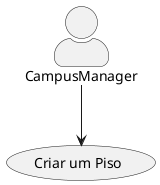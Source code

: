 @startuml
skinparam actorStyle awesome
:CampusManager: --> (Use)

"Criar um Piso" as (Use)

@enduml
